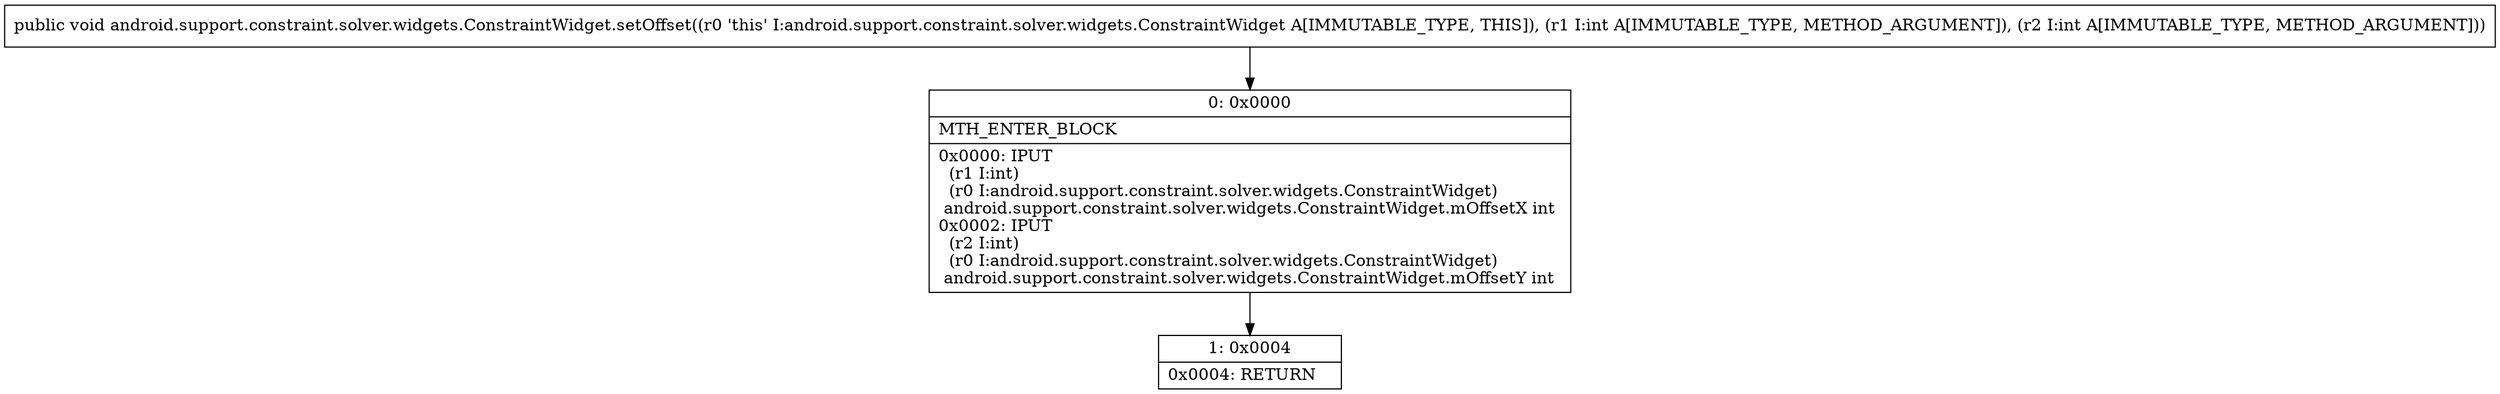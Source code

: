 digraph "CFG forandroid.support.constraint.solver.widgets.ConstraintWidget.setOffset(II)V" {
Node_0 [shape=record,label="{0\:\ 0x0000|MTH_ENTER_BLOCK\l|0x0000: IPUT  \l  (r1 I:int)\l  (r0 I:android.support.constraint.solver.widgets.ConstraintWidget)\l android.support.constraint.solver.widgets.ConstraintWidget.mOffsetX int \l0x0002: IPUT  \l  (r2 I:int)\l  (r0 I:android.support.constraint.solver.widgets.ConstraintWidget)\l android.support.constraint.solver.widgets.ConstraintWidget.mOffsetY int \l}"];
Node_1 [shape=record,label="{1\:\ 0x0004|0x0004: RETURN   \l}"];
MethodNode[shape=record,label="{public void android.support.constraint.solver.widgets.ConstraintWidget.setOffset((r0 'this' I:android.support.constraint.solver.widgets.ConstraintWidget A[IMMUTABLE_TYPE, THIS]), (r1 I:int A[IMMUTABLE_TYPE, METHOD_ARGUMENT]), (r2 I:int A[IMMUTABLE_TYPE, METHOD_ARGUMENT])) }"];
MethodNode -> Node_0;
Node_0 -> Node_1;
}

